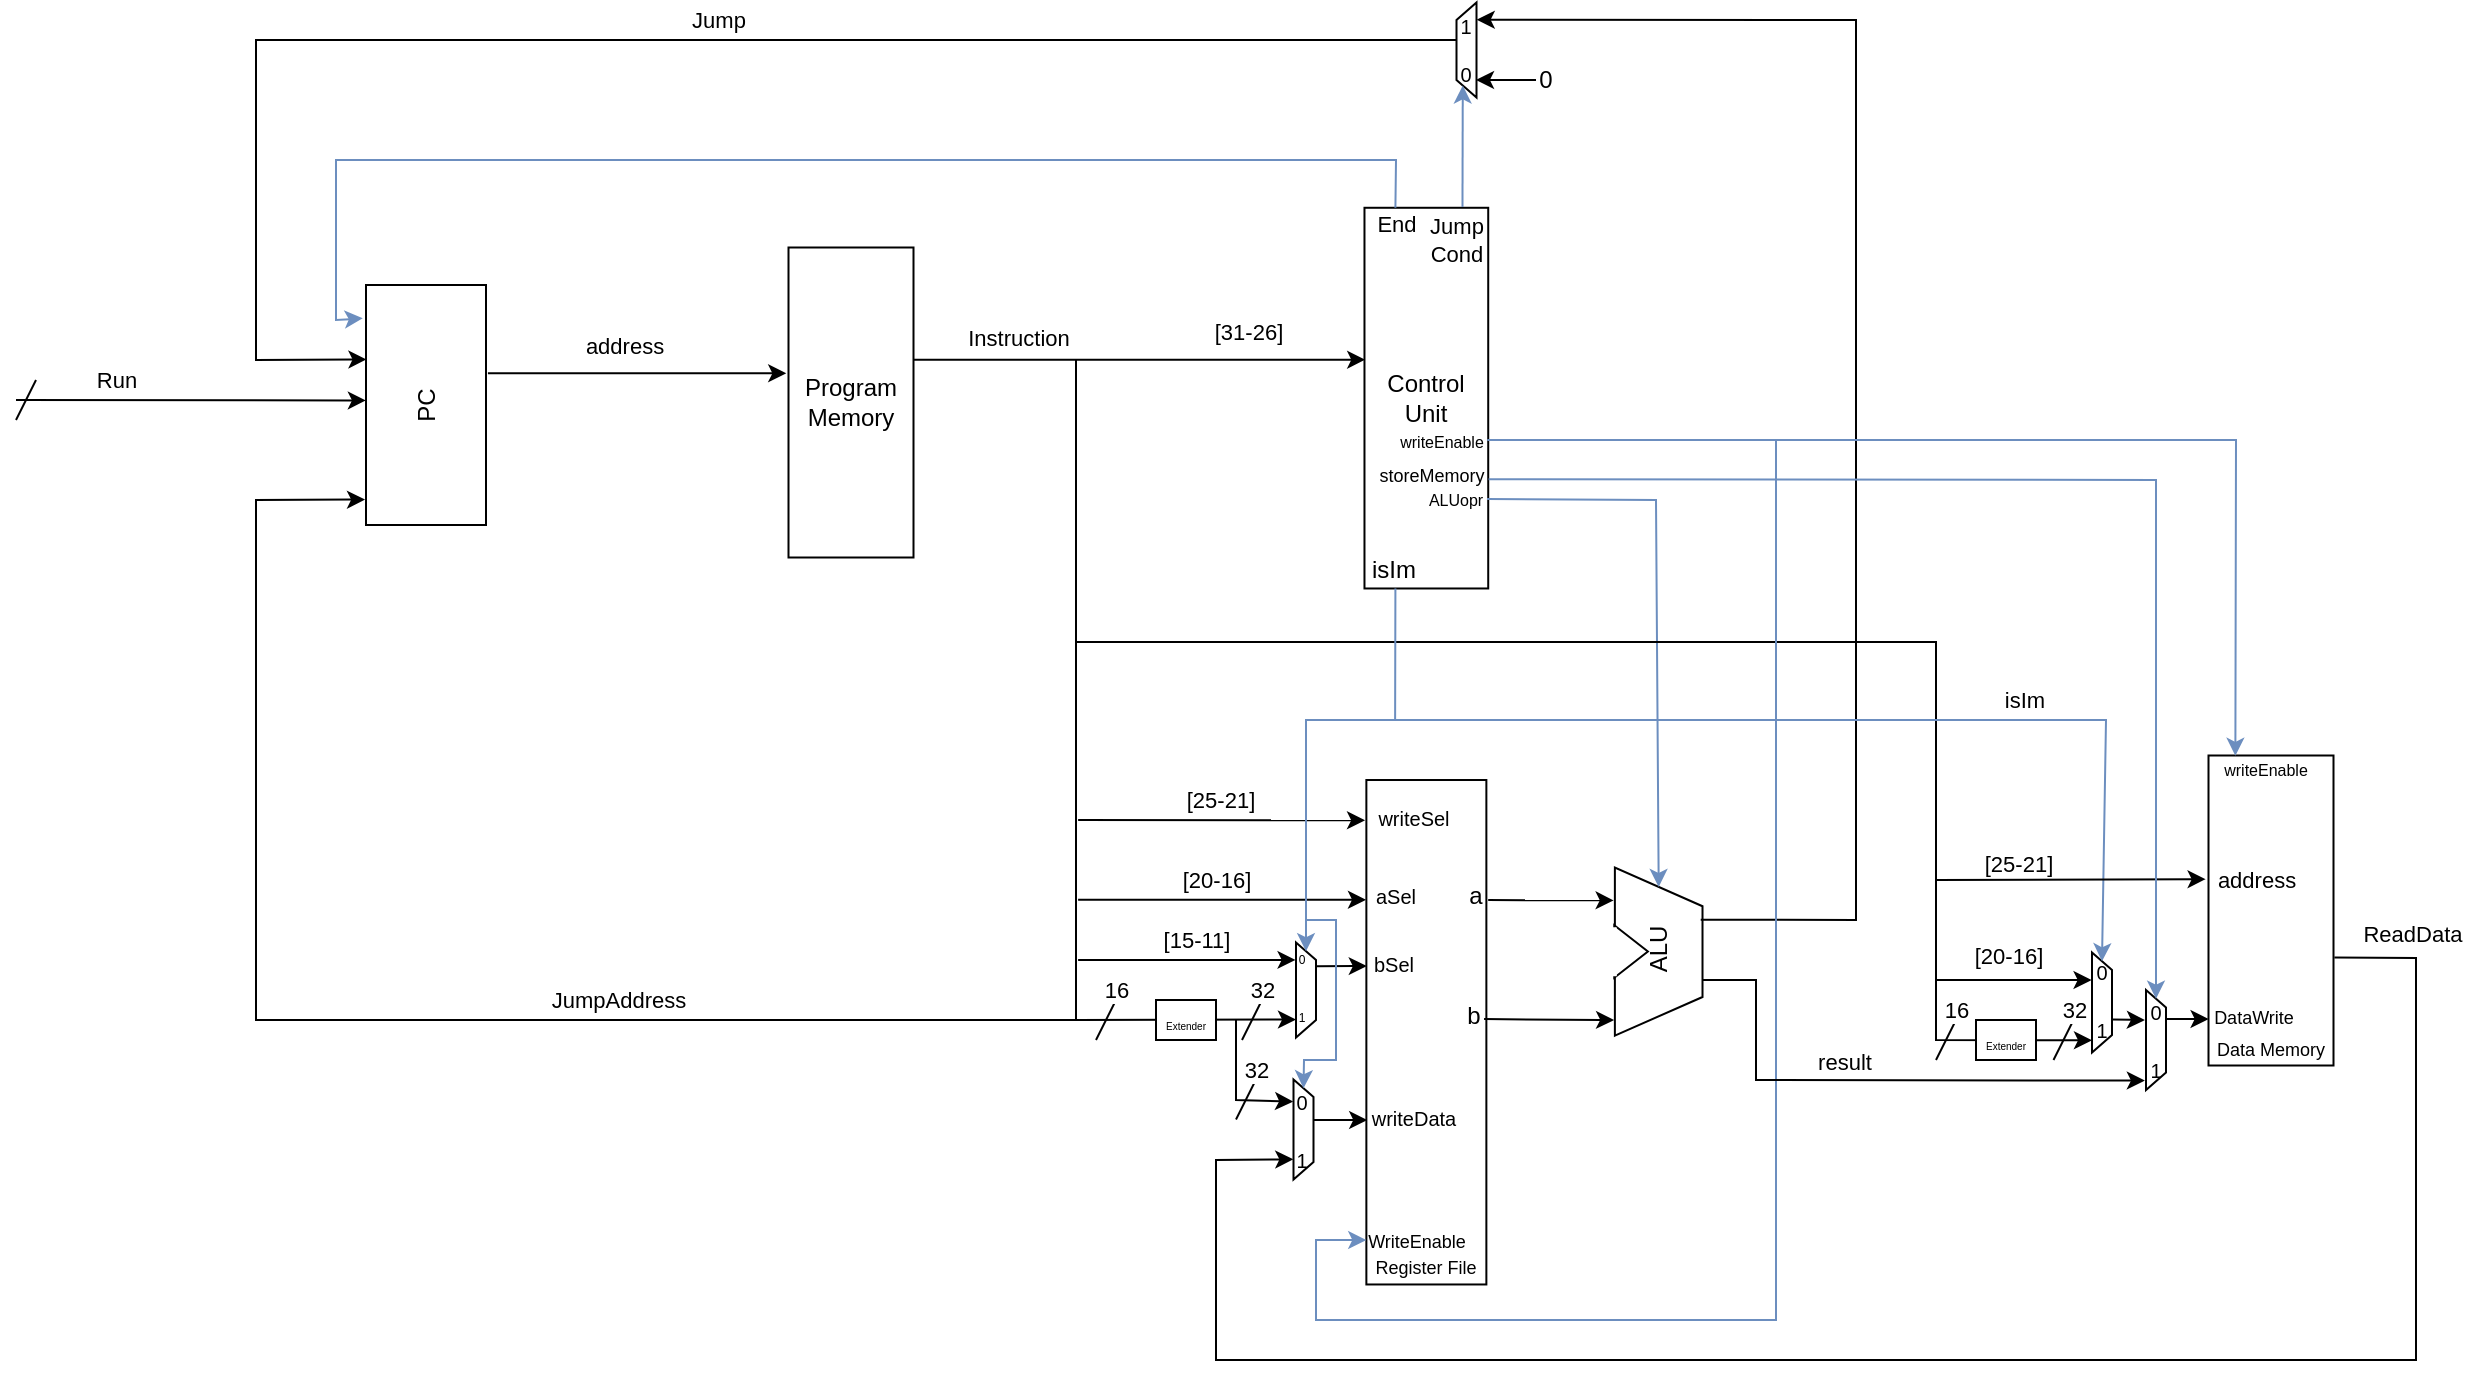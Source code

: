 <mxfile version="22.0.8" type="device">
  <diagram name="Side-1" id="2YQhx3_S_LwEAAOQCPry">
    <mxGraphModel dx="2258" dy="1436" grid="1" gridSize="10" guides="1" tooltips="1" connect="1" arrows="1" fold="1" page="1" pageScale="1" pageWidth="3300" pageHeight="2339" math="0" shadow="0">
      <root>
        <mxCell id="0" />
        <mxCell id="1" parent="0" />
        <mxCell id="_Kq1sb4y0ILhw0qYM4r1-136" value="PC" style="rounded=0;whiteSpace=wrap;html=1;rotation=-90;" vertex="1" parent="1">
          <mxGeometry x="385" y="1172.5" width="120" height="60" as="geometry" />
        </mxCell>
        <mxCell id="_Kq1sb4y0ILhw0qYM4r1-137" value="Program Memory" style="rounded=0;whiteSpace=wrap;html=1;rotation=90;horizontal=0;" vertex="1" parent="1">
          <mxGeometry x="580" y="1170" width="155" height="62.5" as="geometry" />
        </mxCell>
        <mxCell id="_Kq1sb4y0ILhw0qYM4r1-138" value="Control Unit&lt;br&gt;" style="rounded=0;whiteSpace=wrap;html=1;rotation=90;horizontal=0;" vertex="1" parent="1">
          <mxGeometry x="850" y="1168.13" width="190.35" height="61.87" as="geometry" />
        </mxCell>
        <mxCell id="_Kq1sb4y0ILhw0qYM4r1-139" value="&lt;font style=&quot;font-size: 9px;&quot;&gt;Register File&lt;/font&gt;" style="rounded=0;whiteSpace=wrap;rotation=90;html=1;horizontal=0;verticalAlign=bottom;align=center;glass=0;shadow=0;" vertex="1" parent="1">
          <mxGeometry x="819.07" y="1486.12" width="252.23" height="60" as="geometry" />
        </mxCell>
        <mxCell id="_Kq1sb4y0ILhw0qYM4r1-144" value="" style="group;movable=1;resizable=1;rotatable=1;deletable=1;editable=1;locked=0;connectable=1;" vertex="1" connectable="0" parent="1">
          <mxGeometry x="1040.35" y="1432" width="42" height="90" as="geometry" />
        </mxCell>
        <mxCell id="_Kq1sb4y0ILhw0qYM4r1-140" value="&amp;nbsp;ALU" style="verticalLabelPosition=middle;verticalAlign=middle;html=1;shape=trapezoid;perimeter=trapezoidPerimeter;whiteSpace=wrap;size=0.23;arcSize=10;flipV=1;labelPosition=center;align=center;rotation=-90;movable=1;resizable=1;rotatable=1;deletable=1;editable=1;locked=0;connectable=1;" vertex="1" parent="_Kq1sb4y0ILhw0qYM4r1-144">
          <mxGeometry x="-21" y="21.908" width="84" height="43.816" as="geometry" />
        </mxCell>
        <mxCell id="_Kq1sb4y0ILhw0qYM4r1-183" value="" style="group" vertex="1" connectable="0" parent="_Kq1sb4y0ILhw0qYM4r1-144">
          <mxGeometry x="-1.2" y="30.597" width="16.8" height="26.289" as="geometry" />
        </mxCell>
        <mxCell id="_Kq1sb4y0ILhw0qYM4r1-141" value="" style="triangle;whiteSpace=wrap;html=1;movable=1;resizable=1;rotatable=1;deletable=1;editable=1;locked=0;connectable=1;" vertex="1" parent="_Kq1sb4y0ILhw0qYM4r1-183">
          <mxGeometry width="16.8" height="26.289" as="geometry" />
        </mxCell>
        <mxCell id="_Kq1sb4y0ILhw0qYM4r1-142" value="" style="endArrow=none;html=1;rounded=0;entryX=0.645;entryY=1.002;entryDx=0;entryDy=0;entryPerimeter=0;exitX=0.353;exitY=1.001;exitDx=0;exitDy=0;exitPerimeter=0;strokeColor=#FFFFFF;strokeWidth=2;movable=1;resizable=1;rotatable=1;deletable=1;editable=1;locked=0;connectable=1;" edge="1" parent="_Kq1sb4y0ILhw0qYM4r1-183" source="_Kq1sb4y0ILhw0qYM4r1-140" target="_Kq1sb4y0ILhw0qYM4r1-140">
          <mxGeometry width="50" height="50" relative="1" as="geometry">
            <mxPoint x="26.4" y="57.034" as="sourcePoint" />
            <mxPoint x="68.4" y="13.219" as="targetPoint" />
          </mxGeometry>
        </mxCell>
        <mxCell id="_Kq1sb4y0ILhw0qYM4r1-146" value="" style="endArrow=classic;html=1;rounded=0;exitX=0.632;exitY=1.016;exitDx=0;exitDy=0;exitPerimeter=0;entryX=0.406;entryY=1.018;entryDx=0;entryDy=0;entryPerimeter=0;" edge="1" parent="1" source="_Kq1sb4y0ILhw0qYM4r1-136" target="_Kq1sb4y0ILhw0qYM4r1-137">
          <mxGeometry width="50" height="50" relative="1" as="geometry">
            <mxPoint x="780" y="1380" as="sourcePoint" />
            <mxPoint x="610" y="1190" as="targetPoint" />
          </mxGeometry>
        </mxCell>
        <mxCell id="_Kq1sb4y0ILhw0qYM4r1-147" value="address" style="edgeLabel;html=1;align=center;verticalAlign=middle;resizable=0;points=[];" vertex="1" connectable="0" parent="_Kq1sb4y0ILhw0qYM4r1-146">
          <mxGeometry x="-0.18" y="-1" relative="1" as="geometry">
            <mxPoint x="7" y="-15" as="offset" />
          </mxGeometry>
        </mxCell>
        <mxCell id="_Kq1sb4y0ILhw0qYM4r1-153" value="" style="group" vertex="1" connectable="0" parent="1">
          <mxGeometry x="810" y="1180" height="330" as="geometry" />
        </mxCell>
        <mxCell id="_Kq1sb4y0ILhw0qYM4r1-148" value="" style="endArrow=classic;html=1;rounded=0;entryX=0.399;entryY=0.994;entryDx=0;entryDy=0;entryPerimeter=0;exitX=0.362;exitY=-0.001;exitDx=0;exitDy=0;exitPerimeter=0;" edge="1" parent="_Kq1sb4y0ILhw0qYM4r1-153" source="_Kq1sb4y0ILhw0qYM4r1-137" target="_Kq1sb4y0ILhw0qYM4r1-138">
          <mxGeometry width="50" height="50" relative="1" as="geometry">
            <mxPoint x="-90" y="9.706" as="sourcePoint" />
            <mxPoint x="-70" y="-9.706" as="targetPoint" />
          </mxGeometry>
        </mxCell>
        <mxCell id="_Kq1sb4y0ILhw0qYM4r1-149" value="Instruction" style="edgeLabel;html=1;align=center;verticalAlign=middle;resizable=0;points=[];" vertex="1" connectable="0" parent="_Kq1sb4y0ILhw0qYM4r1-148">
          <mxGeometry x="0.286" y="-1" relative="1" as="geometry">
            <mxPoint x="-93" y="-12" as="offset" />
          </mxGeometry>
        </mxCell>
        <mxCell id="_Kq1sb4y0ILhw0qYM4r1-150" value="[31-26]" style="edgeLabel;html=1;align=center;verticalAlign=middle;resizable=0;points=[];" vertex="1" connectable="0" parent="_Kq1sb4y0ILhw0qYM4r1-148">
          <mxGeometry x="0.474" relative="1" as="geometry">
            <mxPoint y="-14" as="offset" />
          </mxGeometry>
        </mxCell>
        <mxCell id="_Kq1sb4y0ILhw0qYM4r1-156" value="" style="shape=trapezoid;perimeter=trapezoidPerimeter;whiteSpace=wrap;html=1;fixedSize=1;rotation=90;size=8.75;" vertex="1" parent="1">
          <mxGeometry x="861.25" y="1490" width="47.5" height="10" as="geometry" />
        </mxCell>
        <mxCell id="_Kq1sb4y0ILhw0qYM4r1-162" value="" style="group;fillColor=none;" vertex="1" connectable="0" parent="1">
          <mxGeometry x="770" y="1180" width="219" height="330" as="geometry" />
        </mxCell>
        <mxCell id="_Kq1sb4y0ILhw0qYM4r1-154" value="" style="endArrow=classic;html=1;rounded=0;entryX=0.08;entryY=1.011;entryDx=0;entryDy=0;entryPerimeter=0;" edge="1" parent="_Kq1sb4y0ILhw0qYM4r1-162" target="_Kq1sb4y0ILhw0qYM4r1-139">
          <mxGeometry width="50" height="50" relative="1" as="geometry">
            <mxPoint x="1.056" y="230" as="sourcePoint" />
            <mxPoint x="130" y="240" as="targetPoint" />
          </mxGeometry>
        </mxCell>
        <mxCell id="_Kq1sb4y0ILhw0qYM4r1-159" value="[25-21]" style="edgeLabel;html=1;align=center;verticalAlign=middle;resizable=0;points=[];" vertex="1" connectable="0" parent="_Kq1sb4y0ILhw0qYM4r1-154">
          <mxGeometry x="-0.006" relative="1" as="geometry">
            <mxPoint x="-1" y="-10" as="offset" />
          </mxGeometry>
        </mxCell>
        <mxCell id="_Kq1sb4y0ILhw0qYM4r1-155" value="" style="endArrow=classic;html=1;rounded=0;entryX=0.165;entryY=1.001;entryDx=0;entryDy=0;entryPerimeter=0;" edge="1" parent="_Kq1sb4y0ILhw0qYM4r1-162">
          <mxGeometry width="50" height="50" relative="1" as="geometry">
            <mxPoint x="1.056" y="269.88" as="sourcePoint" />
            <mxPoint x="145" y="269.88" as="targetPoint" />
          </mxGeometry>
        </mxCell>
        <mxCell id="_Kq1sb4y0ILhw0qYM4r1-160" value="[20-16]" style="edgeLabel;html=1;align=center;verticalAlign=middle;resizable=0;points=[];" vertex="1" connectable="0" parent="_Kq1sb4y0ILhw0qYM4r1-155">
          <mxGeometry x="-0.114" y="2" relative="1" as="geometry">
            <mxPoint x="5" y="-8" as="offset" />
          </mxGeometry>
        </mxCell>
        <mxCell id="_Kq1sb4y0ILhw0qYM4r1-157" value="" style="endArrow=classic;html=1;rounded=0;entryX=0.811;entryY=1;entryDx=0;entryDy=0;entryPerimeter=0;" edge="1" parent="_Kq1sb4y0ILhw0qYM4r1-162" target="_Kq1sb4y0ILhw0qYM4r1-156">
          <mxGeometry width="50" height="50" relative="1" as="geometry">
            <mxPoint y="330" as="sourcePoint" />
            <mxPoint x="55.892" y="250" as="targetPoint" />
          </mxGeometry>
        </mxCell>
        <mxCell id="_Kq1sb4y0ILhw0qYM4r1-158" value="" style="endArrow=classic;html=1;rounded=0;entryX=0.183;entryY=1.021;entryDx=0;entryDy=0;entryPerimeter=0;" edge="1" parent="_Kq1sb4y0ILhw0qYM4r1-162" target="_Kq1sb4y0ILhw0qYM4r1-156">
          <mxGeometry width="50" height="50" relative="1" as="geometry">
            <mxPoint x="1.056" y="300" as="sourcePoint" />
            <mxPoint x="110" y="300" as="targetPoint" />
          </mxGeometry>
        </mxCell>
        <mxCell id="_Kq1sb4y0ILhw0qYM4r1-161" value="[15-11]" style="edgeLabel;html=1;align=center;verticalAlign=middle;resizable=0;points=[];" vertex="1" connectable="0" parent="_Kq1sb4y0ILhw0qYM4r1-158">
          <mxGeometry x="-0.22" y="1" relative="1" as="geometry">
            <mxPoint x="16" y="-9" as="offset" />
          </mxGeometry>
        </mxCell>
        <mxCell id="_Kq1sb4y0ILhw0qYM4r1-152" value="" style="endArrow=none;html=1;rounded=0;" edge="1" parent="_Kq1sb4y0ILhw0qYM4r1-162">
          <mxGeometry width="50" height="50" relative="1" as="geometry">
            <mxPoint y="330" as="sourcePoint" />
            <mxPoint as="targetPoint" />
          </mxGeometry>
        </mxCell>
        <mxCell id="_Kq1sb4y0ILhw0qYM4r1-175" value="&lt;font style=&quot;font-size: 6px;&quot;&gt;0&lt;/font&gt;" style="text;html=1;strokeColor=none;fillColor=none;align=center;verticalAlign=middle;whiteSpace=wrap;rounded=0;shadow=0;" vertex="1" parent="_Kq1sb4y0ILhw0qYM4r1-162">
          <mxGeometry x="83" y="283" width="60" height="30" as="geometry" />
        </mxCell>
        <mxCell id="_Kq1sb4y0ILhw0qYM4r1-173" value="&lt;font style=&quot;font-size: 10px;&quot;&gt;bSel&lt;/font&gt;" style="text;html=1;strokeColor=none;fillColor=none;align=center;verticalAlign=middle;whiteSpace=wrap;rounded=0;" vertex="1" parent="_Kq1sb4y0ILhw0qYM4r1-162">
          <mxGeometry x="129" y="287" width="60" height="30" as="geometry" />
        </mxCell>
        <mxCell id="_Kq1sb4y0ILhw0qYM4r1-181" value="isIm" style="text;html=1;strokeColor=none;fillColor=none;align=center;verticalAlign=middle;whiteSpace=wrap;rounded=0;" vertex="1" parent="_Kq1sb4y0ILhw0qYM4r1-162">
          <mxGeometry x="129" y="90" width="60" height="30" as="geometry" />
        </mxCell>
        <mxCell id="_Kq1sb4y0ILhw0qYM4r1-190" value="ALUopr" style="text;html=1;strokeColor=none;fillColor=none;align=center;verticalAlign=middle;whiteSpace=wrap;rounded=0;fontSize=8;" vertex="1" parent="_Kq1sb4y0ILhw0qYM4r1-162">
          <mxGeometry x="160" y="55" width="60" height="30" as="geometry" />
        </mxCell>
        <mxCell id="_Kq1sb4y0ILhw0qYM4r1-166" value="" style="endArrow=none;html=1;rounded=0;" edge="1" parent="1">
          <mxGeometry width="50" height="50" relative="1" as="geometry">
            <mxPoint x="780" y="1520" as="sourcePoint" />
            <mxPoint x="790" y="1500" as="targetPoint" />
          </mxGeometry>
        </mxCell>
        <mxCell id="_Kq1sb4y0ILhw0qYM4r1-167" value="16" style="edgeLabel;html=1;align=center;verticalAlign=middle;resizable=0;points=[];" vertex="1" connectable="0" parent="_Kq1sb4y0ILhw0qYM4r1-166">
          <mxGeometry x="0.35" y="1" relative="1" as="geometry">
            <mxPoint x="4" y="-11" as="offset" />
          </mxGeometry>
        </mxCell>
        <mxCell id="_Kq1sb4y0ILhw0qYM4r1-169" value="&lt;font style=&quot;font-size: 5px;&quot;&gt;Extender&lt;/font&gt;" style="rounded=0;whiteSpace=wrap;html=1;verticalAlign=bottom;" vertex="1" parent="1">
          <mxGeometry x="810" y="1500" width="30" height="20" as="geometry" />
        </mxCell>
        <mxCell id="_Kq1sb4y0ILhw0qYM4r1-170" value="&lt;font style=&quot;font-size: 10px;&quot;&gt;writeSel&lt;/font&gt;" style="text;html=1;strokeColor=none;fillColor=none;align=center;verticalAlign=middle;whiteSpace=wrap;rounded=0;" vertex="1" parent="1">
          <mxGeometry x="908.75" y="1394" width="60" height="30" as="geometry" />
        </mxCell>
        <mxCell id="_Kq1sb4y0ILhw0qYM4r1-171" value="&lt;font style=&quot;font-size: 10px;&quot;&gt;aSel&lt;/font&gt;" style="text;html=1;strokeColor=none;fillColor=none;align=center;verticalAlign=middle;whiteSpace=wrap;rounded=0;" vertex="1" parent="1">
          <mxGeometry x="900" y="1433" width="60" height="30" as="geometry" />
        </mxCell>
        <mxCell id="_Kq1sb4y0ILhw0qYM4r1-174" value="" style="endArrow=classic;html=1;rounded=0;exitX=0.25;exitY=0;exitDx=0;exitDy=0;entryX=1.04;entryY=0.668;entryDx=0;entryDy=0;entryPerimeter=0;" edge="1" parent="1" source="_Kq1sb4y0ILhw0qYM4r1-156" target="_Kq1sb4y0ILhw0qYM4r1-175">
          <mxGeometry width="50" height="50" relative="1" as="geometry">
            <mxPoint x="880" y="1490" as="sourcePoint" />
            <mxPoint x="920" y="1480" as="targetPoint" />
          </mxGeometry>
        </mxCell>
        <mxCell id="_Kq1sb4y0ILhw0qYM4r1-176" value="&lt;font style=&quot;font-size: 6px;&quot;&gt;1&lt;/font&gt;" style="text;html=1;strokeColor=none;fillColor=none;align=center;verticalAlign=middle;whiteSpace=wrap;rounded=0;" vertex="1" parent="1">
          <mxGeometry x="853" y="1492" width="60" height="30" as="geometry" />
        </mxCell>
        <mxCell id="_Kq1sb4y0ILhw0qYM4r1-182" value="" style="endArrow=classic;html=1;rounded=0;exitX=0.765;exitY=0.01;exitDx=0;exitDy=0;entryX=1;entryY=0.5;entryDx=0;entryDy=0;exitPerimeter=0;fillColor=#dae8fc;strokeColor=#6c8ebf;" edge="1" parent="1" source="_Kq1sb4y0ILhw0qYM4r1-138" target="_Kq1sb4y0ILhw0qYM4r1-140">
          <mxGeometry width="50" height="50" relative="1" as="geometry">
            <mxPoint x="800" y="1480" as="sourcePoint" />
            <mxPoint x="850" y="1430" as="targetPoint" />
            <Array as="points">
              <mxPoint x="1060" y="1250" />
            </Array>
          </mxGeometry>
        </mxCell>
        <mxCell id="_Kq1sb4y0ILhw0qYM4r1-184" value="" style="endArrow=classic;html=1;rounded=0;entryX=0.805;entryY=1.014;entryDx=0;entryDy=0;entryPerimeter=0;exitX=0.238;exitY=-0.015;exitDx=0;exitDy=0;exitPerimeter=0;" edge="1" parent="1" source="_Kq1sb4y0ILhw0qYM4r1-139" target="_Kq1sb4y0ILhw0qYM4r1-140">
          <mxGeometry width="50" height="50" relative="1" as="geometry">
            <mxPoint x="940" y="1550" as="sourcePoint" />
            <mxPoint x="990" y="1500" as="targetPoint" />
          </mxGeometry>
        </mxCell>
        <mxCell id="_Kq1sb4y0ILhw0qYM4r1-185" value="" style="endArrow=classic;html=1;rounded=0;exitX=0.474;exitY=0.019;exitDx=0;exitDy=0;exitPerimeter=0;entryX=0.093;entryY=1.009;entryDx=0;entryDy=0;entryPerimeter=0;" edge="1" parent="1" source="_Kq1sb4y0ILhw0qYM4r1-139" target="_Kq1sb4y0ILhw0qYM4r1-140">
          <mxGeometry width="50" height="50" relative="1" as="geometry">
            <mxPoint x="985" y="1460" as="sourcePoint" />
            <mxPoint x="1049" y="1460" as="targetPoint" />
          </mxGeometry>
        </mxCell>
        <mxCell id="_Kq1sb4y0ILhw0qYM4r1-186" value="a" style="text;html=1;strokeColor=none;fillColor=none;align=center;verticalAlign=middle;whiteSpace=wrap;rounded=0;" vertex="1" parent="1">
          <mxGeometry x="940" y="1433" width="60" height="30" as="geometry" />
        </mxCell>
        <mxCell id="_Kq1sb4y0ILhw0qYM4r1-187" value="b" style="text;html=1;strokeColor=none;fillColor=none;align=center;verticalAlign=middle;whiteSpace=wrap;rounded=0;" vertex="1" parent="1">
          <mxGeometry x="939.25" y="1493" width="60" height="30" as="geometry" />
        </mxCell>
        <mxCell id="_Kq1sb4y0ILhw0qYM4r1-188" value="" style="endArrow=none;html=1;rounded=0;" edge="1" parent="1">
          <mxGeometry width="50" height="50" relative="1" as="geometry">
            <mxPoint x="853" y="1520" as="sourcePoint" />
            <mxPoint x="863" y="1500" as="targetPoint" />
          </mxGeometry>
        </mxCell>
        <mxCell id="_Kq1sb4y0ILhw0qYM4r1-189" value="32" style="edgeLabel;html=1;align=center;verticalAlign=middle;resizable=0;points=[];" vertex="1" connectable="0" parent="_Kq1sb4y0ILhw0qYM4r1-188">
          <mxGeometry x="0.35" y="1" relative="1" as="geometry">
            <mxPoint x="4" y="-11" as="offset" />
          </mxGeometry>
        </mxCell>
        <mxCell id="_Kq1sb4y0ILhw0qYM4r1-193" value="" style="shape=trapezoid;perimeter=trapezoidPerimeter;whiteSpace=wrap;html=1;fixedSize=1;rotation=-90;size=8.75;" vertex="1" parent="1">
          <mxGeometry x="941.5" y="1020" width="47.5" height="10" as="geometry" />
        </mxCell>
        <mxCell id="_Kq1sb4y0ILhw0qYM4r1-194" value="" style="endArrow=classic;html=1;rounded=0;exitX=0.69;exitY=0.001;exitDx=0;exitDy=0;exitPerimeter=0;entryX=0.819;entryY=1.097;entryDx=0;entryDy=0;entryPerimeter=0;" edge="1" parent="1">
          <mxGeometry width="50" height="50" relative="1" as="geometry">
            <mxPoint x="1082.354" y="1459.856" as="sourcePoint" />
            <mxPoint x="970.36" y="1009.847" as="targetPoint" />
            <Array as="points">
              <mxPoint x="1160" y="1460" />
              <mxPoint x="1160" y="1010" />
            </Array>
          </mxGeometry>
        </mxCell>
        <mxCell id="_Kq1sb4y0ILhw0qYM4r1-195" value="" style="endArrow=classic;html=1;rounded=0;" edge="1" parent="1">
          <mxGeometry width="50" height="50" relative="1" as="geometry">
            <mxPoint x="1000" y="1040" as="sourcePoint" />
            <mxPoint x="970" y="1040" as="targetPoint" />
          </mxGeometry>
        </mxCell>
        <mxCell id="_Kq1sb4y0ILhw0qYM4r1-196" value="0" style="text;html=1;strokeColor=none;fillColor=none;align=center;verticalAlign=middle;whiteSpace=wrap;rounded=0;" vertex="1" parent="1">
          <mxGeometry x="975" y="1025" width="60" height="30" as="geometry" />
        </mxCell>
        <mxCell id="_Kq1sb4y0ILhw0qYM4r1-197" value="" style="endArrow=classic;html=1;rounded=0;exitX=-0.002;exitY=0.208;exitDx=0;exitDy=0;entryX=0;entryY=0.25;entryDx=0;entryDy=0;exitPerimeter=0;fillColor=#dae8fc;strokeColor=#6c8ebf;" edge="1" parent="1" source="_Kq1sb4y0ILhw0qYM4r1-138" target="_Kq1sb4y0ILhw0qYM4r1-193">
          <mxGeometry width="50" height="50" relative="1" as="geometry">
            <mxPoint x="860" y="1180" as="sourcePoint" />
            <mxPoint x="910" y="1130" as="targetPoint" />
          </mxGeometry>
        </mxCell>
        <mxCell id="_Kq1sb4y0ILhw0qYM4r1-198" value="Jump&lt;br&gt;Cond" style="edgeLabel;html=1;align=center;verticalAlign=middle;resizable=0;points=[];" vertex="1" connectable="0" parent="_Kq1sb4y0ILhw0qYM4r1-197">
          <mxGeometry x="-0.009" y="-1" relative="1" as="geometry">
            <mxPoint x="-5" y="46" as="offset" />
          </mxGeometry>
        </mxCell>
        <mxCell id="_Kq1sb4y0ILhw0qYM4r1-199" value="1&lt;br style=&quot;font-size: 10px;&quot;&gt;&lt;br style=&quot;font-size: 10px;&quot;&gt;0" style="text;html=1;strokeColor=none;fillColor=none;align=center;verticalAlign=middle;whiteSpace=wrap;rounded=0;fontSize=10;" vertex="1" parent="1">
          <mxGeometry x="935.25" y="1010" width="60" height="30" as="geometry" />
        </mxCell>
        <mxCell id="_Kq1sb4y0ILhw0qYM4r1-200" value="" style="endArrow=classic;html=1;rounded=0;entryX=0.69;entryY=0.004;entryDx=0;entryDy=0;entryPerimeter=0;" edge="1" parent="1" target="_Kq1sb4y0ILhw0qYM4r1-136">
          <mxGeometry width="50" height="50" relative="1" as="geometry">
            <mxPoint x="960" y="1020" as="sourcePoint" />
            <mxPoint x="380" y="1020" as="targetPoint" />
            <Array as="points">
              <mxPoint x="360" y="1020" />
              <mxPoint x="360" y="1180" />
            </Array>
          </mxGeometry>
        </mxCell>
        <mxCell id="_Kq1sb4y0ILhw0qYM4r1-201" value="Jump" style="edgeLabel;html=1;align=center;verticalAlign=middle;resizable=0;points=[];" vertex="1" connectable="0" parent="_Kq1sb4y0ILhw0qYM4r1-200">
          <mxGeometry x="-0.095" y="-3" relative="1" as="geometry">
            <mxPoint y="-7" as="offset" />
          </mxGeometry>
        </mxCell>
        <mxCell id="_Kq1sb4y0ILhw0qYM4r1-202" value="" style="endArrow=classic;html=1;rounded=0;exitX=0;exitY=0.75;exitDx=0;exitDy=0;entryX=0.861;entryY=-0.027;entryDx=0;entryDy=0;entryPerimeter=0;fillColor=#dae8fc;strokeColor=#6c8ebf;" edge="1" parent="1" source="_Kq1sb4y0ILhw0qYM4r1-138" target="_Kq1sb4y0ILhw0qYM4r1-136">
          <mxGeometry width="50" height="50" relative="1" as="geometry">
            <mxPoint x="630" y="1200" as="sourcePoint" />
            <mxPoint x="680" y="1150" as="targetPoint" />
            <Array as="points">
              <mxPoint x="930" y="1080" />
              <mxPoint x="400" y="1080" />
              <mxPoint x="400" y="1160" />
            </Array>
          </mxGeometry>
        </mxCell>
        <mxCell id="_Kq1sb4y0ILhw0qYM4r1-203" value="End" style="edgeLabel;html=1;align=center;verticalAlign=middle;resizable=0;points=[];" vertex="1" connectable="0" parent="_Kq1sb4y0ILhw0qYM4r1-202">
          <mxGeometry x="-0.174" relative="1" as="geometry">
            <mxPoint x="243" y="32" as="offset" />
          </mxGeometry>
        </mxCell>
        <mxCell id="_Kq1sb4y0ILhw0qYM4r1-204" value="" style="endArrow=classic;html=1;rounded=0;entryX=0.519;entryY=-0.001;entryDx=0;entryDy=0;entryPerimeter=0;" edge="1" parent="1" target="_Kq1sb4y0ILhw0qYM4r1-136">
          <mxGeometry width="50" height="50" relative="1" as="geometry">
            <mxPoint x="240" y="1200" as="sourcePoint" />
            <mxPoint x="530" y="1210" as="targetPoint" />
          </mxGeometry>
        </mxCell>
        <mxCell id="_Kq1sb4y0ILhw0qYM4r1-206" value="Run" style="edgeLabel;html=1;align=center;verticalAlign=middle;resizable=0;points=[];" vertex="1" connectable="0" parent="_Kq1sb4y0ILhw0qYM4r1-204">
          <mxGeometry x="-0.43" relative="1" as="geometry">
            <mxPoint y="-10" as="offset" />
          </mxGeometry>
        </mxCell>
        <mxCell id="_Kq1sb4y0ILhw0qYM4r1-205" value="" style="endArrow=none;html=1;rounded=0;" edge="1" parent="1">
          <mxGeometry width="50" height="50" relative="1" as="geometry">
            <mxPoint x="240" y="1210" as="sourcePoint" />
            <mxPoint x="250" y="1190" as="targetPoint" />
          </mxGeometry>
        </mxCell>
        <mxCell id="_Kq1sb4y0ILhw0qYM4r1-207" value="" style="endArrow=classic;html=1;rounded=0;entryX=0.106;entryY=-0.008;entryDx=0;entryDy=0;entryPerimeter=0;" edge="1" parent="1" target="_Kq1sb4y0ILhw0qYM4r1-136">
          <mxGeometry width="50" height="50" relative="1" as="geometry">
            <mxPoint x="770" y="1510" as="sourcePoint" />
            <mxPoint x="480" y="1340" as="targetPoint" />
            <Array as="points">
              <mxPoint x="360" y="1510" />
              <mxPoint x="360" y="1250" />
            </Array>
          </mxGeometry>
        </mxCell>
        <mxCell id="_Kq1sb4y0ILhw0qYM4r1-208" value="JumpAddress" style="edgeLabel;html=1;align=center;verticalAlign=middle;resizable=0;points=[];" vertex="1" connectable="0" parent="_Kq1sb4y0ILhw0qYM4r1-207">
          <mxGeometry x="-0.323" y="-1" relative="1" as="geometry">
            <mxPoint x="16" y="-9" as="offset" />
          </mxGeometry>
        </mxCell>
        <mxCell id="_Kq1sb4y0ILhw0qYM4r1-209" value="Data Memory" style="rounded=0;whiteSpace=wrap;html=1;rotation=90;horizontal=0;verticalAlign=bottom;fontSize=9;" vertex="1" parent="1">
          <mxGeometry x="1290" y="1424" width="155" height="62.5" as="geometry" />
        </mxCell>
        <mxCell id="_Kq1sb4y0ILhw0qYM4r1-210" value="" style="endArrow=classic;html=1;rounded=0;entryX=0.878;entryY=1.001;entryDx=0;entryDy=0;entryPerimeter=0;" edge="1" parent="1" target="_Kq1sb4y0ILhw0qYM4r1-219">
          <mxGeometry width="50" height="50" relative="1" as="geometry">
            <mxPoint x="770" y="1321" as="sourcePoint" />
            <mxPoint x="1292.21" y="1520.4" as="targetPoint" />
            <Array as="points">
              <mxPoint x="1200" y="1321" />
              <mxPoint x="1200" y="1520" />
            </Array>
          </mxGeometry>
        </mxCell>
        <mxCell id="_Kq1sb4y0ILhw0qYM4r1-219" value="" style="shape=trapezoid;perimeter=trapezoidPerimeter;whiteSpace=wrap;html=1;fixedSize=1;rotation=90;size=8.75;" vertex="1" parent="1">
          <mxGeometry x="1258" y="1496.25" width="50" height="10" as="geometry" />
        </mxCell>
        <mxCell id="_Kq1sb4y0ILhw0qYM4r1-221" value="" style="endArrow=none;html=1;rounded=0;" edge="1" parent="1">
          <mxGeometry width="50" height="50" relative="1" as="geometry">
            <mxPoint x="1200" y="1530" as="sourcePoint" />
            <mxPoint x="1210" y="1510" as="targetPoint" />
          </mxGeometry>
        </mxCell>
        <mxCell id="_Kq1sb4y0ILhw0qYM4r1-222" value="16" style="edgeLabel;html=1;align=center;verticalAlign=middle;resizable=0;points=[];" vertex="1" connectable="0" parent="_Kq1sb4y0ILhw0qYM4r1-221">
          <mxGeometry x="0.35" y="1" relative="1" as="geometry">
            <mxPoint x="4" y="-11" as="offset" />
          </mxGeometry>
        </mxCell>
        <mxCell id="_Kq1sb4y0ILhw0qYM4r1-223" value="&lt;font style=&quot;font-size: 5px;&quot;&gt;Extender&lt;/font&gt;" style="rounded=0;whiteSpace=wrap;html=1;verticalAlign=bottom;" vertex="1" parent="1">
          <mxGeometry x="1220" y="1510" width="30" height="20" as="geometry" />
        </mxCell>
        <mxCell id="_Kq1sb4y0ILhw0qYM4r1-225" value="" style="endArrow=none;html=1;rounded=0;" edge="1" parent="1">
          <mxGeometry width="50" height="50" relative="1" as="geometry">
            <mxPoint x="1258.75" y="1530" as="sourcePoint" />
            <mxPoint x="1268.75" y="1510" as="targetPoint" />
          </mxGeometry>
        </mxCell>
        <mxCell id="_Kq1sb4y0ILhw0qYM4r1-226" value="32" style="edgeLabel;html=1;align=center;verticalAlign=middle;resizable=0;points=[];" vertex="1" connectable="0" parent="_Kq1sb4y0ILhw0qYM4r1-225">
          <mxGeometry x="0.35" y="1" relative="1" as="geometry">
            <mxPoint x="4" y="-11" as="offset" />
          </mxGeometry>
        </mxCell>
        <mxCell id="_Kq1sb4y0ILhw0qYM4r1-227" value="" style="endArrow=classic;html=1;rounded=0;entryX=0.275;entryY=1.02;entryDx=0;entryDy=0;entryPerimeter=0;" edge="1" parent="1" target="_Kq1sb4y0ILhw0qYM4r1-219">
          <mxGeometry width="50" height="50" relative="1" as="geometry">
            <mxPoint x="1200" y="1490" as="sourcePoint" />
            <mxPoint x="1210" y="1420" as="targetPoint" />
          </mxGeometry>
        </mxCell>
        <mxCell id="_Kq1sb4y0ILhw0qYM4r1-228" value="[20-16]" style="edgeLabel;html=1;align=center;verticalAlign=middle;resizable=0;points=[];" vertex="1" connectable="0" parent="_Kq1sb4y0ILhw0qYM4r1-227">
          <mxGeometry x="-0.287" y="-1" relative="1" as="geometry">
            <mxPoint x="8" y="-13" as="offset" />
          </mxGeometry>
        </mxCell>
        <mxCell id="_Kq1sb4y0ILhw0qYM4r1-232" value="" style="group" vertex="1" connectable="0" parent="1">
          <mxGeometry x="885" y="1360" width="405" as="geometry" />
        </mxCell>
        <mxCell id="_Kq1sb4y0ILhw0qYM4r1-178" value="" style="endArrow=classic;html=1;rounded=0;exitX=1;exitY=0.75;exitDx=0;exitDy=0;entryX=0;entryY=0.5;entryDx=0;entryDy=0;fillColor=#dae8fc;strokeColor=#6c8ebf;" edge="1" parent="_Kq1sb4y0ILhw0qYM4r1-232" source="_Kq1sb4y0ILhw0qYM4r1-138" target="_Kq1sb4y0ILhw0qYM4r1-156">
          <mxGeometry width="50" height="50" relative="1" as="geometry">
            <mxPoint x="-113.875" y="10" as="sourcePoint" />
            <mxPoint x="4.951" y="90" as="targetPoint" />
            <Array as="points">
              <mxPoint x="44.56" />
              <mxPoint />
            </Array>
          </mxGeometry>
        </mxCell>
        <mxCell id="_Kq1sb4y0ILhw0qYM4r1-231" value="" style="endArrow=classic;html=1;rounded=0;entryX=0;entryY=0.5;entryDx=0;entryDy=0;fillColor=#dae8fc;strokeColor=#6c8ebf;" edge="1" parent="_Kq1sb4y0ILhw0qYM4r1-232" target="_Kq1sb4y0ILhw0qYM4r1-219">
          <mxGeometry width="50" height="50" relative="1" as="geometry">
            <mxPoint x="44.56" as="sourcePoint" />
            <mxPoint x="143.582" as="targetPoint" />
            <Array as="points">
              <mxPoint x="400" />
            </Array>
          </mxGeometry>
        </mxCell>
        <mxCell id="_Kq1sb4y0ILhw0qYM4r1-233" value="isIm" style="edgeLabel;html=1;align=center;verticalAlign=middle;resizable=0;points=[];" vertex="1" connectable="0" parent="_Kq1sb4y0ILhw0qYM4r1-231">
          <mxGeometry x="0.329" relative="1" as="geometry">
            <mxPoint x="-2" y="-10" as="offset" />
          </mxGeometry>
        </mxCell>
        <mxCell id="_Kq1sb4y0ILhw0qYM4r1-234" value="" style="endArrow=classic;html=1;rounded=0;entryX=0.399;entryY=1.023;entryDx=0;entryDy=0;entryPerimeter=0;" edge="1" parent="1" target="_Kq1sb4y0ILhw0qYM4r1-209">
          <mxGeometry width="50" height="50" relative="1" as="geometry">
            <mxPoint x="1200" y="1440" as="sourcePoint" />
            <mxPoint x="1050" y="1400" as="targetPoint" />
          </mxGeometry>
        </mxCell>
        <mxCell id="_Kq1sb4y0ILhw0qYM4r1-235" value="[25-21]" style="edgeLabel;html=1;align=center;verticalAlign=middle;resizable=0;points=[];" vertex="1" connectable="0" parent="_Kq1sb4y0ILhw0qYM4r1-234">
          <mxGeometry x="-0.045" relative="1" as="geometry">
            <mxPoint x="-24" y="-8" as="offset" />
          </mxGeometry>
        </mxCell>
        <mxCell id="_Kq1sb4y0ILhw0qYM4r1-449" value="address" style="edgeLabel;html=1;align=center;verticalAlign=middle;resizable=0;points=[];" vertex="1" connectable="0" parent="_Kq1sb4y0ILhw0qYM4r1-234">
          <mxGeometry x="0.571" relative="1" as="geometry">
            <mxPoint x="54" as="offset" />
          </mxGeometry>
        </mxCell>
        <mxCell id="_Kq1sb4y0ILhw0qYM4r1-236" value="" style="endArrow=classic;html=1;rounded=0;exitX=0.61;exitY=0.008;exitDx=0;exitDy=0;exitPerimeter=0;entryX=0.001;entryY=0.785;entryDx=0;entryDy=0;entryPerimeter=0;fillColor=#dae8fc;strokeColor=#6c8ebf;" edge="1" parent="1" source="_Kq1sb4y0ILhw0qYM4r1-138" target="_Kq1sb4y0ILhw0qYM4r1-209">
          <mxGeometry width="50" height="50" relative="1" as="geometry">
            <mxPoint x="1110" y="1390" as="sourcePoint" />
            <mxPoint x="1160" y="1340" as="targetPoint" />
            <Array as="points">
              <mxPoint x="1350" y="1220" />
            </Array>
          </mxGeometry>
        </mxCell>
        <mxCell id="_Kq1sb4y0ILhw0qYM4r1-237" value="writeEnable" style="text;html=1;strokeColor=none;fillColor=none;align=center;verticalAlign=middle;whiteSpace=wrap;rounded=0;fontSize=8;" vertex="1" parent="1">
          <mxGeometry x="923" y="1206" width="60" height="30" as="geometry" />
        </mxCell>
        <mxCell id="_Kq1sb4y0ILhw0qYM4r1-239" value="" style="shape=trapezoid;perimeter=trapezoidPerimeter;whiteSpace=wrap;html=1;fixedSize=1;rotation=90;size=8.75;" vertex="1" parent="1">
          <mxGeometry x="858.75" y="1559.75" width="50" height="10" as="geometry" />
        </mxCell>
        <mxCell id="_Kq1sb4y0ILhw0qYM4r1-229" value="&lt;font size=&quot;1&quot;&gt;0&lt;br&gt;&lt;br&gt;1&lt;br&gt;&lt;/font&gt;" style="text;html=1;strokeColor=none;fillColor=none;align=center;verticalAlign=middle;whiteSpace=wrap;rounded=0;" vertex="1" parent="1">
          <mxGeometry x="853" y="1549.75" width="60" height="30" as="geometry" />
        </mxCell>
        <mxCell id="_Kq1sb4y0ILhw0qYM4r1-240" value="" style="endArrow=classic;html=1;rounded=0;entryX=0.221;entryY=1.019;entryDx=0;entryDy=0;entryPerimeter=0;" edge="1" parent="1" target="_Kq1sb4y0ILhw0qYM4r1-239">
          <mxGeometry width="50" height="50" relative="1" as="geometry">
            <mxPoint x="850" y="1510" as="sourcePoint" />
            <mxPoint x="1030" y="1420" as="targetPoint" />
            <Array as="points">
              <mxPoint x="850" y="1550" />
            </Array>
          </mxGeometry>
        </mxCell>
        <mxCell id="_Kq1sb4y0ILhw0qYM4r1-241" value="" style="endArrow=none;html=1;rounded=0;" edge="1" parent="1">
          <mxGeometry width="50" height="50" relative="1" as="geometry">
            <mxPoint x="850" y="1559.75" as="sourcePoint" />
            <mxPoint x="860" y="1539.75" as="targetPoint" />
          </mxGeometry>
        </mxCell>
        <mxCell id="_Kq1sb4y0ILhw0qYM4r1-242" value="32" style="edgeLabel;html=1;align=center;verticalAlign=middle;resizable=0;points=[];" vertex="1" connectable="0" parent="_Kq1sb4y0ILhw0qYM4r1-241">
          <mxGeometry x="0.35" y="1" relative="1" as="geometry">
            <mxPoint x="4" y="-11" as="offset" />
          </mxGeometry>
        </mxCell>
        <mxCell id="_Kq1sb4y0ILhw0qYM4r1-243" value="" style="endArrow=classic;html=1;rounded=0;entryX=0;entryY=0.5;entryDx=0;entryDy=0;fillColor=#dae8fc;strokeColor=#6c8ebf;" edge="1" parent="1" target="_Kq1sb4y0ILhw0qYM4r1-239">
          <mxGeometry width="50" height="50" relative="1" as="geometry">
            <mxPoint x="885" y="1460" as="sourcePoint" />
            <mxPoint x="900" y="1540" as="targetPoint" />
            <Array as="points">
              <mxPoint x="900" y="1460" />
              <mxPoint x="900" y="1530" />
              <mxPoint x="884" y="1530" />
            </Array>
          </mxGeometry>
        </mxCell>
        <mxCell id="_Kq1sb4y0ILhw0qYM4r1-244" value="" style="endArrow=classic;html=1;rounded=0;exitX=0.652;exitY=-0.007;exitDx=0;exitDy=0;exitPerimeter=0;entryX=0.798;entryY=1.011;entryDx=0;entryDy=0;entryPerimeter=0;" edge="1" parent="1" source="_Kq1sb4y0ILhw0qYM4r1-209" target="_Kq1sb4y0ILhw0qYM4r1-239">
          <mxGeometry width="50" height="50" relative="1" as="geometry">
            <mxPoint x="1010" y="1500" as="sourcePoint" />
            <mxPoint x="1440" y="1479" as="targetPoint" />
            <Array as="points">
              <mxPoint x="1440" y="1479" />
              <mxPoint x="1440" y="1680" />
              <mxPoint x="840" y="1680" />
              <mxPoint x="840" y="1580" />
            </Array>
          </mxGeometry>
        </mxCell>
        <mxCell id="_Kq1sb4y0ILhw0qYM4r1-559" value="ReadData" style="edgeLabel;html=1;align=center;verticalAlign=middle;resizable=0;points=[];" vertex="1" connectable="0" parent="_Kq1sb4y0ILhw0qYM4r1-244">
          <mxGeometry x="-0.848" y="-2" relative="1" as="geometry">
            <mxPoint y="-46" as="offset" />
          </mxGeometry>
        </mxCell>
        <mxCell id="_Kq1sb4y0ILhw0qYM4r1-245" value="" style="endArrow=classic;html=1;rounded=0;exitX=0.405;exitY=0;exitDx=0;exitDy=0;entryX=0.674;entryY=0.993;entryDx=0;entryDy=0;entryPerimeter=0;exitPerimeter=0;" edge="1" parent="1" source="_Kq1sb4y0ILhw0qYM4r1-239" target="_Kq1sb4y0ILhw0qYM4r1-139">
          <mxGeometry width="50" height="50" relative="1" as="geometry">
            <mxPoint x="950" y="1490" as="sourcePoint" />
            <mxPoint x="1000" y="1440" as="targetPoint" />
          </mxGeometry>
        </mxCell>
        <mxCell id="_Kq1sb4y0ILhw0qYM4r1-246" value="&lt;font style=&quot;font-size: 10px;&quot;&gt;writeData&lt;/font&gt;" style="text;html=1;strokeColor=none;fillColor=none;align=center;verticalAlign=middle;whiteSpace=wrap;rounded=0;" vertex="1" parent="1">
          <mxGeometry x="909" y="1544" width="60" height="30" as="geometry" />
        </mxCell>
        <mxCell id="_Kq1sb4y0ILhw0qYM4r1-249" value="" style="endArrow=classic;html=1;rounded=0;entryX=0.912;entryY=1.001;entryDx=0;entryDy=0;entryPerimeter=0;fillColor=#dae8fc;strokeColor=#6c8ebf;" edge="1" parent="1" target="_Kq1sb4y0ILhw0qYM4r1-139">
          <mxGeometry width="50" height="50" relative="1" as="geometry">
            <mxPoint x="1120" y="1220" as="sourcePoint" />
            <mxPoint x="1040" y="1540" as="targetPoint" />
            <Array as="points">
              <mxPoint x="1120" y="1660" />
              <mxPoint x="890" y="1660" />
              <mxPoint x="890" y="1620" />
            </Array>
          </mxGeometry>
        </mxCell>
        <mxCell id="_Kq1sb4y0ILhw0qYM4r1-250" value="&lt;font style=&quot;font-size: 9px;&quot;&gt;WriteEnable&lt;/font&gt;" style="edgeLabel;html=1;align=center;verticalAlign=middle;resizable=0;points=[];" vertex="1" connectable="0" parent="_Kq1sb4y0ILhw0qYM4r1-249">
          <mxGeometry x="0.417" relative="1" as="geometry">
            <mxPoint x="-99" y="-40" as="offset" />
          </mxGeometry>
        </mxCell>
        <mxCell id="_Kq1sb4y0ILhw0qYM4r1-443" value="&lt;font size=&quot;1&quot;&gt;0&lt;br&gt;&lt;br&gt;1&lt;br&gt;&lt;/font&gt;" style="text;html=1;strokeColor=none;fillColor=none;align=center;verticalAlign=middle;whiteSpace=wrap;rounded=0;" vertex="1" parent="1">
          <mxGeometry x="1253" y="1485" width="60" height="30" as="geometry" />
        </mxCell>
        <mxCell id="_Kq1sb4y0ILhw0qYM4r1-444" value="" style="shape=trapezoid;perimeter=trapezoidPerimeter;whiteSpace=wrap;html=1;fixedSize=1;rotation=90;size=8.75;" vertex="1" parent="1">
          <mxGeometry x="1285" y="1515" width="50" height="10" as="geometry" />
        </mxCell>
        <mxCell id="_Kq1sb4y0ILhw0qYM4r1-445" value="" style="endArrow=classic;html=1;rounded=0;exitX=0.67;exitY=-0.015;exitDx=0;exitDy=0;exitPerimeter=0;entryX=0.301;entryY=1.055;entryDx=0;entryDy=0;entryPerimeter=0;" edge="1" parent="1" source="_Kq1sb4y0ILhw0qYM4r1-219" target="_Kq1sb4y0ILhw0qYM4r1-444">
          <mxGeometry width="50" height="50" relative="1" as="geometry">
            <mxPoint x="1220" y="1500" as="sourcePoint" />
            <mxPoint x="1270" y="1450" as="targetPoint" />
          </mxGeometry>
        </mxCell>
        <mxCell id="_Kq1sb4y0ILhw0qYM4r1-446" value="" style="endArrow=classic;html=1;rounded=0;exitX=0.331;exitY=-0.001;exitDx=0;exitDy=0;exitPerimeter=0;entryX=0.906;entryY=1.057;entryDx=0;entryDy=0;entryPerimeter=0;" edge="1" parent="1" source="_Kq1sb4y0ILhw0qYM4r1-140" target="_Kq1sb4y0ILhw0qYM4r1-444">
          <mxGeometry width="50" height="50" relative="1" as="geometry">
            <mxPoint x="1210" y="1430" as="sourcePoint" />
            <mxPoint x="1260" y="1380" as="targetPoint" />
            <Array as="points">
              <mxPoint x="1110" y="1490" />
              <mxPoint x="1110" y="1540" />
            </Array>
          </mxGeometry>
        </mxCell>
        <mxCell id="_Kq1sb4y0ILhw0qYM4r1-447" value="result" style="edgeLabel;html=1;align=center;verticalAlign=middle;resizable=0;points=[];" vertex="1" connectable="0" parent="_Kq1sb4y0ILhw0qYM4r1-446">
          <mxGeometry x="-0.113" relative="1" as="geometry">
            <mxPoint y="-9" as="offset" />
          </mxGeometry>
        </mxCell>
        <mxCell id="_Kq1sb4y0ILhw0qYM4r1-448" value="&lt;font size=&quot;1&quot;&gt;0&lt;br&gt;&lt;br&gt;1&lt;br&gt;&lt;/font&gt;" style="text;html=1;strokeColor=none;fillColor=none;align=center;verticalAlign=middle;whiteSpace=wrap;rounded=0;" vertex="1" parent="1">
          <mxGeometry x="1280" y="1505" width="60" height="30" as="geometry" />
        </mxCell>
        <mxCell id="_Kq1sb4y0ILhw0qYM4r1-450" value="" style="endArrow=classic;html=1;rounded=0;exitX=0.29;exitY=-0.048;exitDx=0;exitDy=0;entryX=0.85;entryY=0.999;entryDx=0;entryDy=0;entryPerimeter=0;exitPerimeter=0;" edge="1" parent="1" source="_Kq1sb4y0ILhw0qYM4r1-444" target="_Kq1sb4y0ILhw0qYM4r1-209">
          <mxGeometry width="50" height="50" relative="1" as="geometry">
            <mxPoint x="1100" y="1470" as="sourcePoint" />
            <mxPoint x="1150" y="1420" as="targetPoint" />
          </mxGeometry>
        </mxCell>
        <mxCell id="_Kq1sb4y0ILhw0qYM4r1-451" value="" style="endArrow=classic;html=1;rounded=0;exitX=0.713;exitY=-0.003;exitDx=0;exitDy=0;exitPerimeter=0;entryX=0;entryY=0.5;entryDx=0;entryDy=0;fillColor=#dae8fc;strokeColor=#6c8ebf;" edge="1" parent="1" source="_Kq1sb4y0ILhw0qYM4r1-138" target="_Kq1sb4y0ILhw0qYM4r1-444">
          <mxGeometry width="50" height="50" relative="1" as="geometry">
            <mxPoint x="1050" y="1450" as="sourcePoint" />
            <mxPoint x="1310" y="1460" as="targetPoint" />
            <Array as="points">
              <mxPoint x="1310" y="1240" />
            </Array>
          </mxGeometry>
        </mxCell>
        <mxCell id="_Kq1sb4y0ILhw0qYM4r1-452" value="&lt;font style=&quot;font-size: 9px;&quot;&gt;storeMemory&lt;/font&gt;" style="text;html=1;strokeColor=none;fillColor=none;align=center;verticalAlign=middle;whiteSpace=wrap;rounded=0;" vertex="1" parent="1">
          <mxGeometry x="918" y="1222" width="60" height="30" as="geometry" />
        </mxCell>
        <mxCell id="_Kq1sb4y0ILhw0qYM4r1-558" value="writeEnable" style="text;html=1;strokeColor=none;fillColor=none;align=center;verticalAlign=middle;whiteSpace=wrap;rounded=0;fontSize=8;" vertex="1" parent="1">
          <mxGeometry x="1335" y="1370.15" width="60" height="30" as="geometry" />
        </mxCell>
        <mxCell id="_Kq1sb4y0ILhw0qYM4r1-560" value="&lt;font style=&quot;font-size: 9px;&quot;&gt;DataWrite&lt;/font&gt;" style="text;html=1;strokeColor=none;fillColor=none;align=center;verticalAlign=middle;whiteSpace=wrap;rounded=0;" vertex="1" parent="1">
          <mxGeometry x="1329" y="1493" width="60" height="30" as="geometry" />
        </mxCell>
      </root>
    </mxGraphModel>
  </diagram>
</mxfile>
